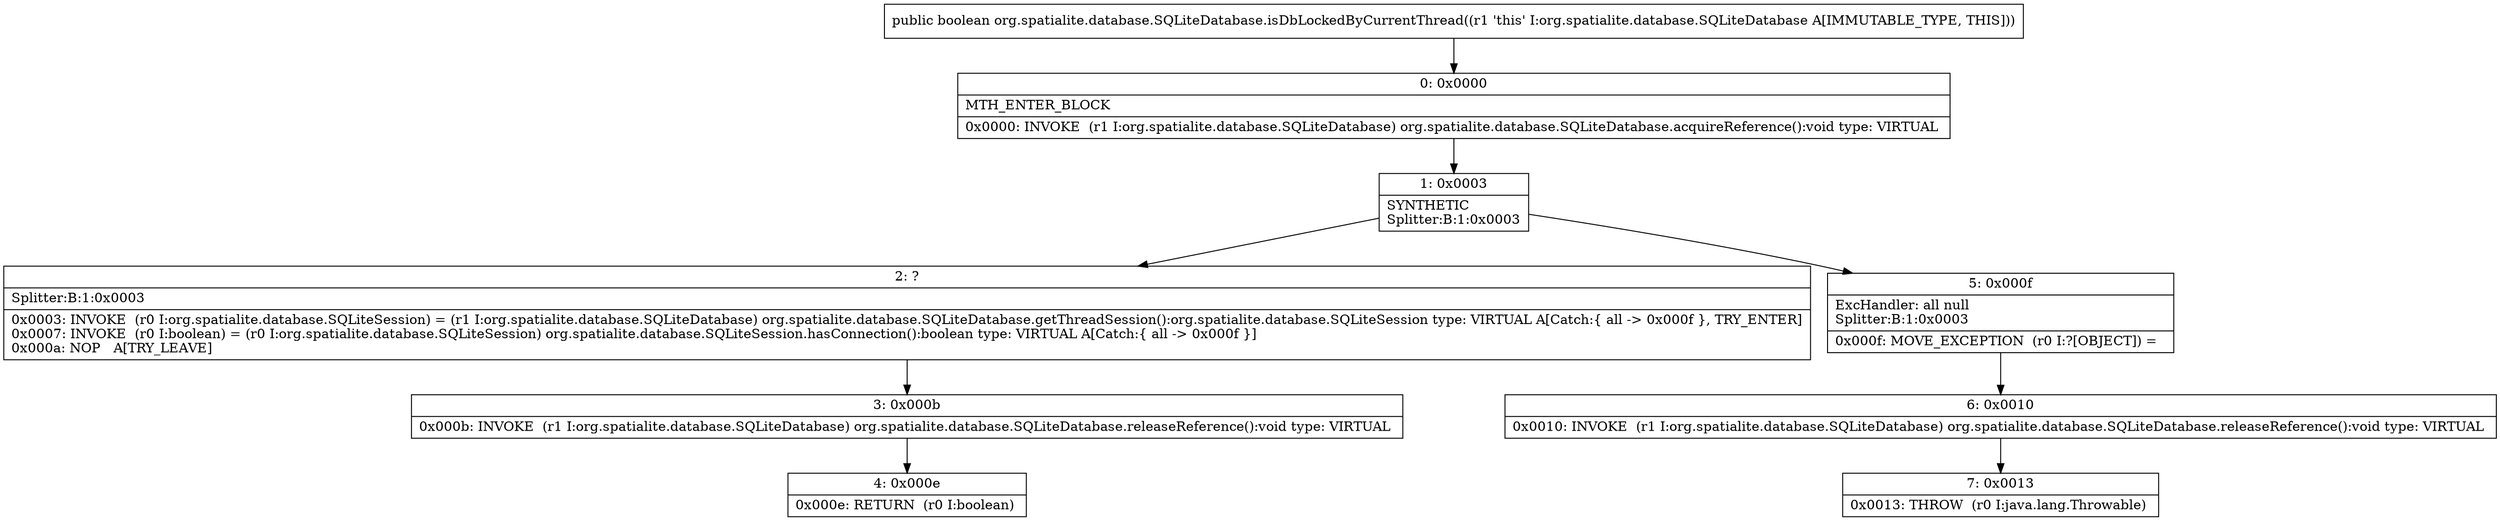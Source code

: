 digraph "CFG fororg.spatialite.database.SQLiteDatabase.isDbLockedByCurrentThread()Z" {
Node_0 [shape=record,label="{0\:\ 0x0000|MTH_ENTER_BLOCK\l|0x0000: INVOKE  (r1 I:org.spatialite.database.SQLiteDatabase) org.spatialite.database.SQLiteDatabase.acquireReference():void type: VIRTUAL \l}"];
Node_1 [shape=record,label="{1\:\ 0x0003|SYNTHETIC\lSplitter:B:1:0x0003\l}"];
Node_2 [shape=record,label="{2\:\ ?|Splitter:B:1:0x0003\l|0x0003: INVOKE  (r0 I:org.spatialite.database.SQLiteSession) = (r1 I:org.spatialite.database.SQLiteDatabase) org.spatialite.database.SQLiteDatabase.getThreadSession():org.spatialite.database.SQLiteSession type: VIRTUAL A[Catch:\{ all \-\> 0x000f \}, TRY_ENTER]\l0x0007: INVOKE  (r0 I:boolean) = (r0 I:org.spatialite.database.SQLiteSession) org.spatialite.database.SQLiteSession.hasConnection():boolean type: VIRTUAL A[Catch:\{ all \-\> 0x000f \}]\l0x000a: NOP   A[TRY_LEAVE]\l}"];
Node_3 [shape=record,label="{3\:\ 0x000b|0x000b: INVOKE  (r1 I:org.spatialite.database.SQLiteDatabase) org.spatialite.database.SQLiteDatabase.releaseReference():void type: VIRTUAL \l}"];
Node_4 [shape=record,label="{4\:\ 0x000e|0x000e: RETURN  (r0 I:boolean) \l}"];
Node_5 [shape=record,label="{5\:\ 0x000f|ExcHandler: all null\lSplitter:B:1:0x0003\l|0x000f: MOVE_EXCEPTION  (r0 I:?[OBJECT]) =  \l}"];
Node_6 [shape=record,label="{6\:\ 0x0010|0x0010: INVOKE  (r1 I:org.spatialite.database.SQLiteDatabase) org.spatialite.database.SQLiteDatabase.releaseReference():void type: VIRTUAL \l}"];
Node_7 [shape=record,label="{7\:\ 0x0013|0x0013: THROW  (r0 I:java.lang.Throwable) \l}"];
MethodNode[shape=record,label="{public boolean org.spatialite.database.SQLiteDatabase.isDbLockedByCurrentThread((r1 'this' I:org.spatialite.database.SQLiteDatabase A[IMMUTABLE_TYPE, THIS])) }"];
MethodNode -> Node_0;
Node_0 -> Node_1;
Node_1 -> Node_2;
Node_1 -> Node_5;
Node_2 -> Node_3;
Node_3 -> Node_4;
Node_5 -> Node_6;
Node_6 -> Node_7;
}

